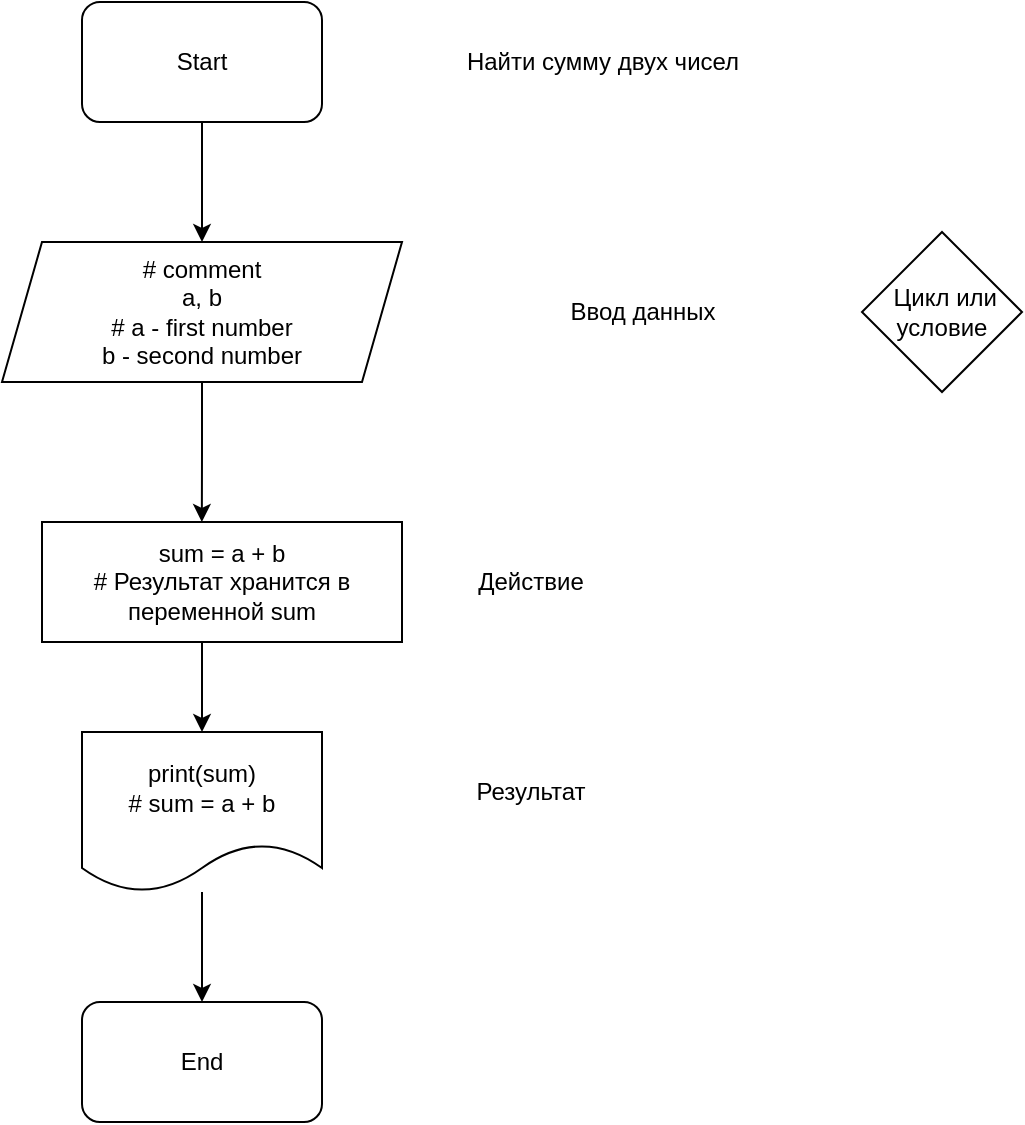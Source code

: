 <mxfile version="20.8.13" type="github">
  <diagram id="C5RBs43oDa-KdzZeNtuy" name="Page-1">
    <mxGraphModel dx="2074" dy="1124" grid="1" gridSize="10" guides="1" tooltips="1" connect="1" arrows="1" fold="1" page="1" pageScale="1" pageWidth="827" pageHeight="1169" math="0" shadow="0">
      <root>
        <mxCell id="WIyWlLk6GJQsqaUBKTNV-0" />
        <mxCell id="WIyWlLk6GJQsqaUBKTNV-1" parent="WIyWlLk6GJQsqaUBKTNV-0" />
        <mxCell id="uWypOpxTlNG1g023V_Ra-0" value="End" style="rounded=1;whiteSpace=wrap;html=1;" vertex="1" parent="WIyWlLk6GJQsqaUBKTNV-1">
          <mxGeometry x="90" y="620" width="120" height="60" as="geometry" />
        </mxCell>
        <mxCell id="uWypOpxTlNG1g023V_Ra-1" style="edgeStyle=orthogonalEdgeStyle;rounded=0;orthogonalLoop=1;jettySize=auto;html=1;" edge="1" parent="WIyWlLk6GJQsqaUBKTNV-1" source="uWypOpxTlNG1g023V_Ra-2" target="uWypOpxTlNG1g023V_Ra-5">
          <mxGeometry relative="1" as="geometry" />
        </mxCell>
        <mxCell id="uWypOpxTlNG1g023V_Ra-2" value="Start" style="rounded=1;whiteSpace=wrap;html=1;" vertex="1" parent="WIyWlLk6GJQsqaUBKTNV-1">
          <mxGeometry x="90" y="120" width="120" height="60" as="geometry" />
        </mxCell>
        <mxCell id="uWypOpxTlNG1g023V_Ra-3" value="Найти сумму двух чисел" style="text;html=1;align=center;verticalAlign=middle;resizable=0;points=[];autosize=1;strokeColor=none;fillColor=none;" vertex="1" parent="WIyWlLk6GJQsqaUBKTNV-1">
          <mxGeometry x="270" y="135" width="160" height="30" as="geometry" />
        </mxCell>
        <mxCell id="uWypOpxTlNG1g023V_Ra-4" style="edgeStyle=orthogonalEdgeStyle;rounded=0;orthogonalLoop=1;jettySize=auto;html=1;entryX=0.444;entryY=0;entryDx=0;entryDy=0;entryPerimeter=0;" edge="1" parent="WIyWlLk6GJQsqaUBKTNV-1" source="uWypOpxTlNG1g023V_Ra-5" target="uWypOpxTlNG1g023V_Ra-7">
          <mxGeometry relative="1" as="geometry" />
        </mxCell>
        <mxCell id="uWypOpxTlNG1g023V_Ra-5" value="# comment&lt;br&gt;a, b&lt;br&gt;# a - first number&lt;br&gt;b - second number" style="shape=parallelogram;perimeter=parallelogramPerimeter;whiteSpace=wrap;html=1;fixedSize=1;" vertex="1" parent="WIyWlLk6GJQsqaUBKTNV-1">
          <mxGeometry x="50" y="240" width="200" height="70" as="geometry" />
        </mxCell>
        <mxCell id="uWypOpxTlNG1g023V_Ra-6" style="edgeStyle=orthogonalEdgeStyle;rounded=0;orthogonalLoop=1;jettySize=auto;html=1;" edge="1" parent="WIyWlLk6GJQsqaUBKTNV-1" source="uWypOpxTlNG1g023V_Ra-7" target="uWypOpxTlNG1g023V_Ra-11">
          <mxGeometry relative="1" as="geometry">
            <Array as="points">
              <mxPoint x="150" y="450" />
              <mxPoint x="150" y="450" />
            </Array>
          </mxGeometry>
        </mxCell>
        <mxCell id="uWypOpxTlNG1g023V_Ra-7" value="sum = a + b&lt;br&gt;# Результат хранится в переменной sum" style="rounded=0;whiteSpace=wrap;html=1;" vertex="1" parent="WIyWlLk6GJQsqaUBKTNV-1">
          <mxGeometry x="70" y="380" width="180" height="60" as="geometry" />
        </mxCell>
        <mxCell id="uWypOpxTlNG1g023V_Ra-8" value="Ввод данных" style="text;html=1;align=center;verticalAlign=middle;resizable=0;points=[];autosize=1;strokeColor=none;fillColor=none;" vertex="1" parent="WIyWlLk6GJQsqaUBKTNV-1">
          <mxGeometry x="320" y="260" width="100" height="30" as="geometry" />
        </mxCell>
        <mxCell id="uWypOpxTlNG1g023V_Ra-9" value="Действие" style="text;html=1;align=center;verticalAlign=middle;resizable=0;points=[];autosize=1;strokeColor=none;fillColor=none;" vertex="1" parent="WIyWlLk6GJQsqaUBKTNV-1">
          <mxGeometry x="274" y="395" width="80" height="30" as="geometry" />
        </mxCell>
        <mxCell id="uWypOpxTlNG1g023V_Ra-10" style="edgeStyle=orthogonalEdgeStyle;rounded=0;orthogonalLoop=1;jettySize=auto;html=1;entryX=0.5;entryY=0;entryDx=0;entryDy=0;" edge="1" parent="WIyWlLk6GJQsqaUBKTNV-1" source="uWypOpxTlNG1g023V_Ra-11" target="uWypOpxTlNG1g023V_Ra-0">
          <mxGeometry relative="1" as="geometry" />
        </mxCell>
        <mxCell id="uWypOpxTlNG1g023V_Ra-11" value="print(sum)&lt;br&gt;# sum = a + b" style="shape=document;whiteSpace=wrap;html=1;boundedLbl=1;" vertex="1" parent="WIyWlLk6GJQsqaUBKTNV-1">
          <mxGeometry x="90" y="485" width="120" height="80" as="geometry" />
        </mxCell>
        <mxCell id="uWypOpxTlNG1g023V_Ra-12" value="Результат" style="text;html=1;align=center;verticalAlign=middle;resizable=0;points=[];autosize=1;strokeColor=none;fillColor=none;" vertex="1" parent="WIyWlLk6GJQsqaUBKTNV-1">
          <mxGeometry x="274" y="500" width="80" height="30" as="geometry" />
        </mxCell>
        <mxCell id="uWypOpxTlNG1g023V_Ra-13" value="&amp;nbsp;Цикл или условие" style="rhombus;whiteSpace=wrap;html=1;" vertex="1" parent="WIyWlLk6GJQsqaUBKTNV-1">
          <mxGeometry x="480" y="235" width="80" height="80" as="geometry" />
        </mxCell>
      </root>
    </mxGraphModel>
  </diagram>
</mxfile>
